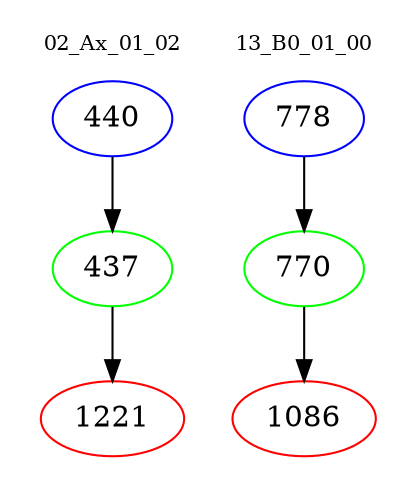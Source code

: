 digraph{
subgraph cluster_0 {
color = white
label = "02_Ax_01_02";
fontsize=10;
T0_440 [label="440", color="blue"]
T0_440 -> T0_437 [color="black"]
T0_437 [label="437", color="green"]
T0_437 -> T0_1221 [color="black"]
T0_1221 [label="1221", color="red"]
}
subgraph cluster_1 {
color = white
label = "13_B0_01_00";
fontsize=10;
T1_778 [label="778", color="blue"]
T1_778 -> T1_770 [color="black"]
T1_770 [label="770", color="green"]
T1_770 -> T1_1086 [color="black"]
T1_1086 [label="1086", color="red"]
}
}

